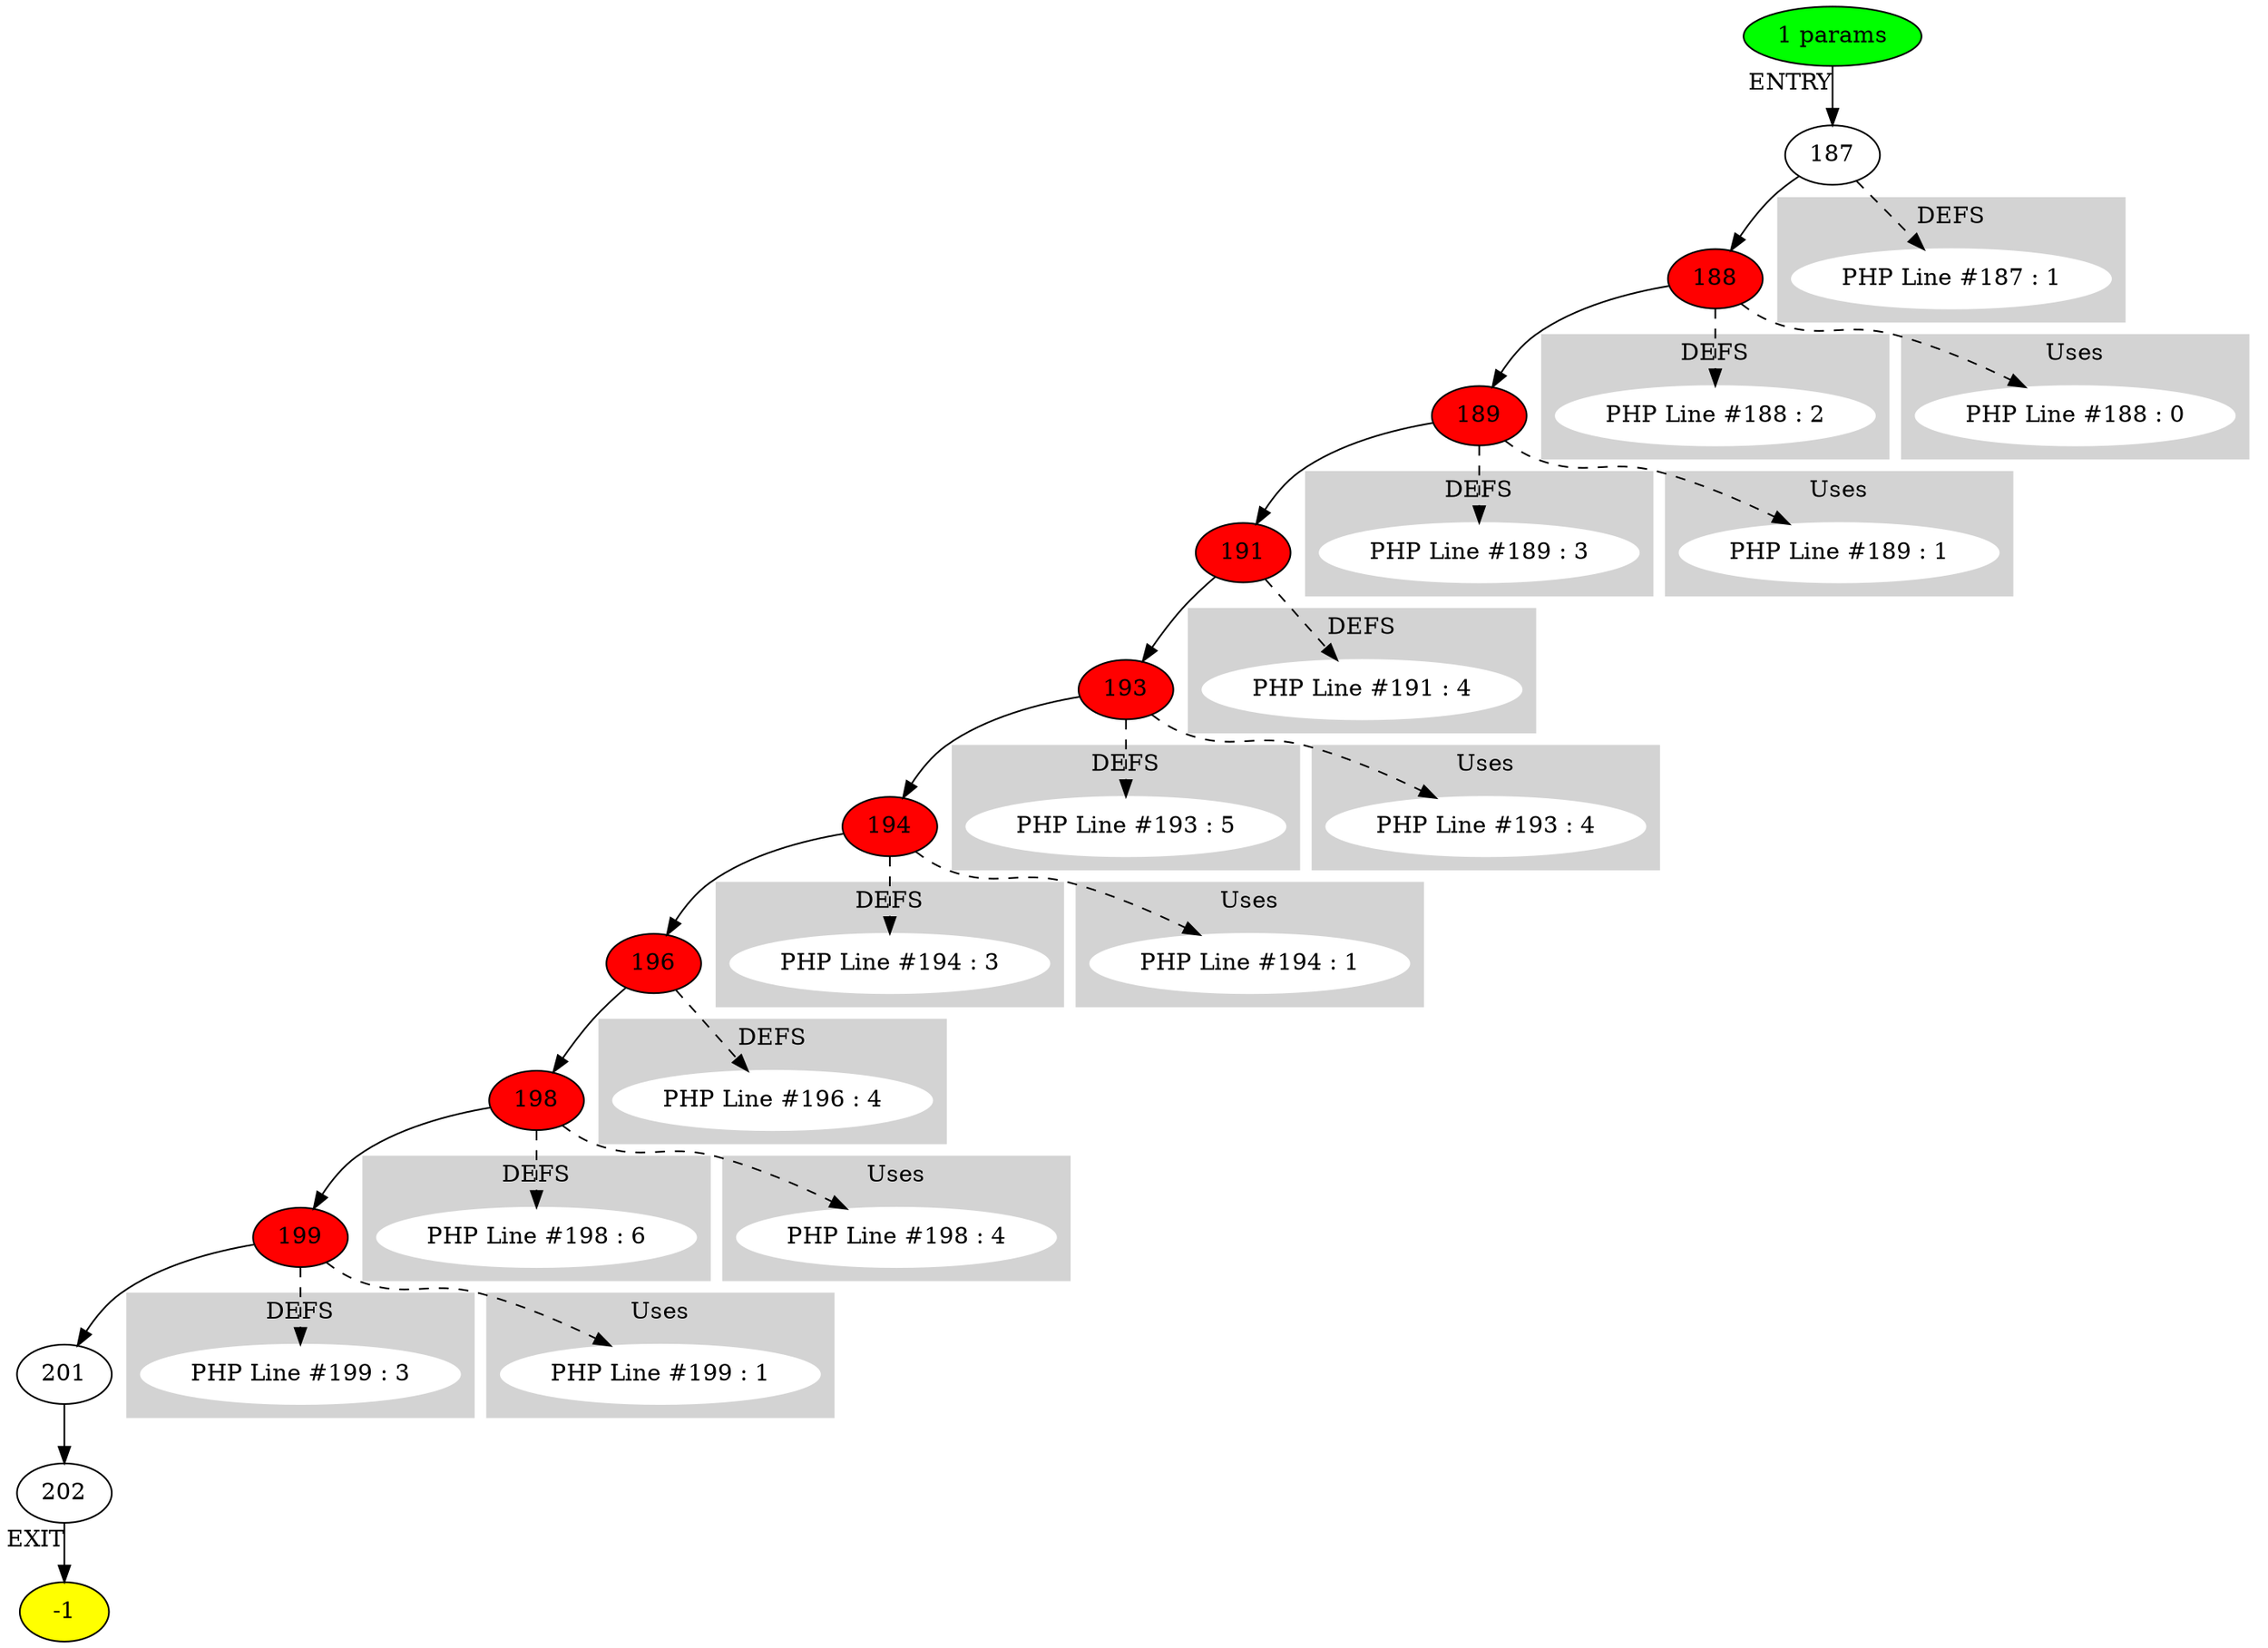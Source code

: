 digraph testName {
0 [label="187"];
1 [label="188" , fillcolor = red, style = filled];
2 [label="189" , fillcolor = red, style = filled];
3 [label="191" , fillcolor = red, style = filled];
4 [label="193" , fillcolor = red, style = filled];
5 [label="194" , fillcolor = red, style = filled];
6 [label="196" , fillcolor = red, style = filled];
7 [label="198" , fillcolor = red, style = filled];
8 [label="199" , fillcolor = red, style = filled];
9 [label="201"];
10 [label="202"];
0 -> 1;
1 -> 2;
2 -> 3;
3 -> 4;
4 -> 5;
5 -> 6;
6 -> 7;
7 -> 8;
8 -> 9;
9 -> 10;
-2 -> 0[xlabel="ENTRY"];
10 -> -1[xlabel="EXIT"];
-2 [fillcolor = green, style = filled]-1 [fillcolor= yellow, style = filled] subgraph cluster_g_0 { style=filled; color=lightgrey; node [style=filled,color=white]; g_0[label= "PHP Line #187 : 1"];label = "DEFS";}
0 -> g_0 [style="dashed"];
subgraph cluster_g_1 { style=filled; color=lightgrey; node [style=filled,color=white]; g_1[label= "PHP Line #188 : 2"];label = "DEFS";}
1 -> g_1 [style="dashed"];
subgraph cluster_g_2 { style=filled; color=lightgrey; node [style=filled,color=white]; g_2[label= "PHP Line #189 : 3"];label = "DEFS";}
2 -> g_2 [style="dashed"];
subgraph cluster_g_3 { style=filled; color=lightgrey; node [style=filled,color=white]; g_3[label= "PHP Line #191 : 4"];label = "DEFS";}
3 -> g_3 [style="dashed"];
subgraph cluster_g_4 { style=filled; color=lightgrey; node [style=filled,color=white]; g_4[label= "PHP Line #193 : 5"];label = "DEFS";}
4 -> g_4 [style="dashed"];
subgraph cluster_g_5 { style=filled; color=lightgrey; node [style=filled,color=white]; g_5[label= "PHP Line #194 : 3"];label = "DEFS";}
5 -> g_5 [style="dashed"];
subgraph cluster_g_6 { style=filled; color=lightgrey; node [style=filled,color=white]; g_6[label= "PHP Line #196 : 4"];label = "DEFS";}
6 -> g_6 [style="dashed"];
subgraph cluster_g_7 { style=filled; color=lightgrey; node [style=filled,color=white]; g_7[label= "PHP Line #198 : 6"];label = "DEFS";}
7 -> g_7 [style="dashed"];
subgraph cluster_g_8 { style=filled; color=lightgrey; node [style=filled,color=white]; g_8[label= "PHP Line #199 : 3"];label = "DEFS";}
8 -> g_8 [style="dashed"];
subgraph cluster_use_1 { style=filled; color=lightgrey; node [style=filled,color=white]; use_1_0[label= "PHP Line #188 : 0"];label = "Uses";}
1 -> use_1_0 [style="dashed"];
subgraph cluster_use_2 { style=filled; color=lightgrey; node [style=filled,color=white]; use_2_1[label= "PHP Line #189 : 1"];label = "Uses";}
2 -> use_2_1 [style="dashed"];
subgraph cluster_use_4 { style=filled; color=lightgrey; node [style=filled,color=white]; use_4_4[label= "PHP Line #193 : 4"];label = "Uses";}
4 -> use_4_4 [style="dashed"];
subgraph cluster_use_5 { style=filled; color=lightgrey; node [style=filled,color=white]; use_5_1[label= "PHP Line #194 : 1"];label = "Uses";}
5 -> use_5_1 [style="dashed"];
subgraph cluster_use_7 { style=filled; color=lightgrey; node [style=filled,color=white]; use_7_4[label= "PHP Line #198 : 4"];label = "Uses";}
7 -> use_7_4 [style="dashed"];
subgraph cluster_use_8 { style=filled; color=lightgrey; node [style=filled,color=white]; use_8_1[label= "PHP Line #199 : 1"];label = "Uses";}
8 -> use_8_1 [style="dashed"];
-2 [label="1 params"];
}
